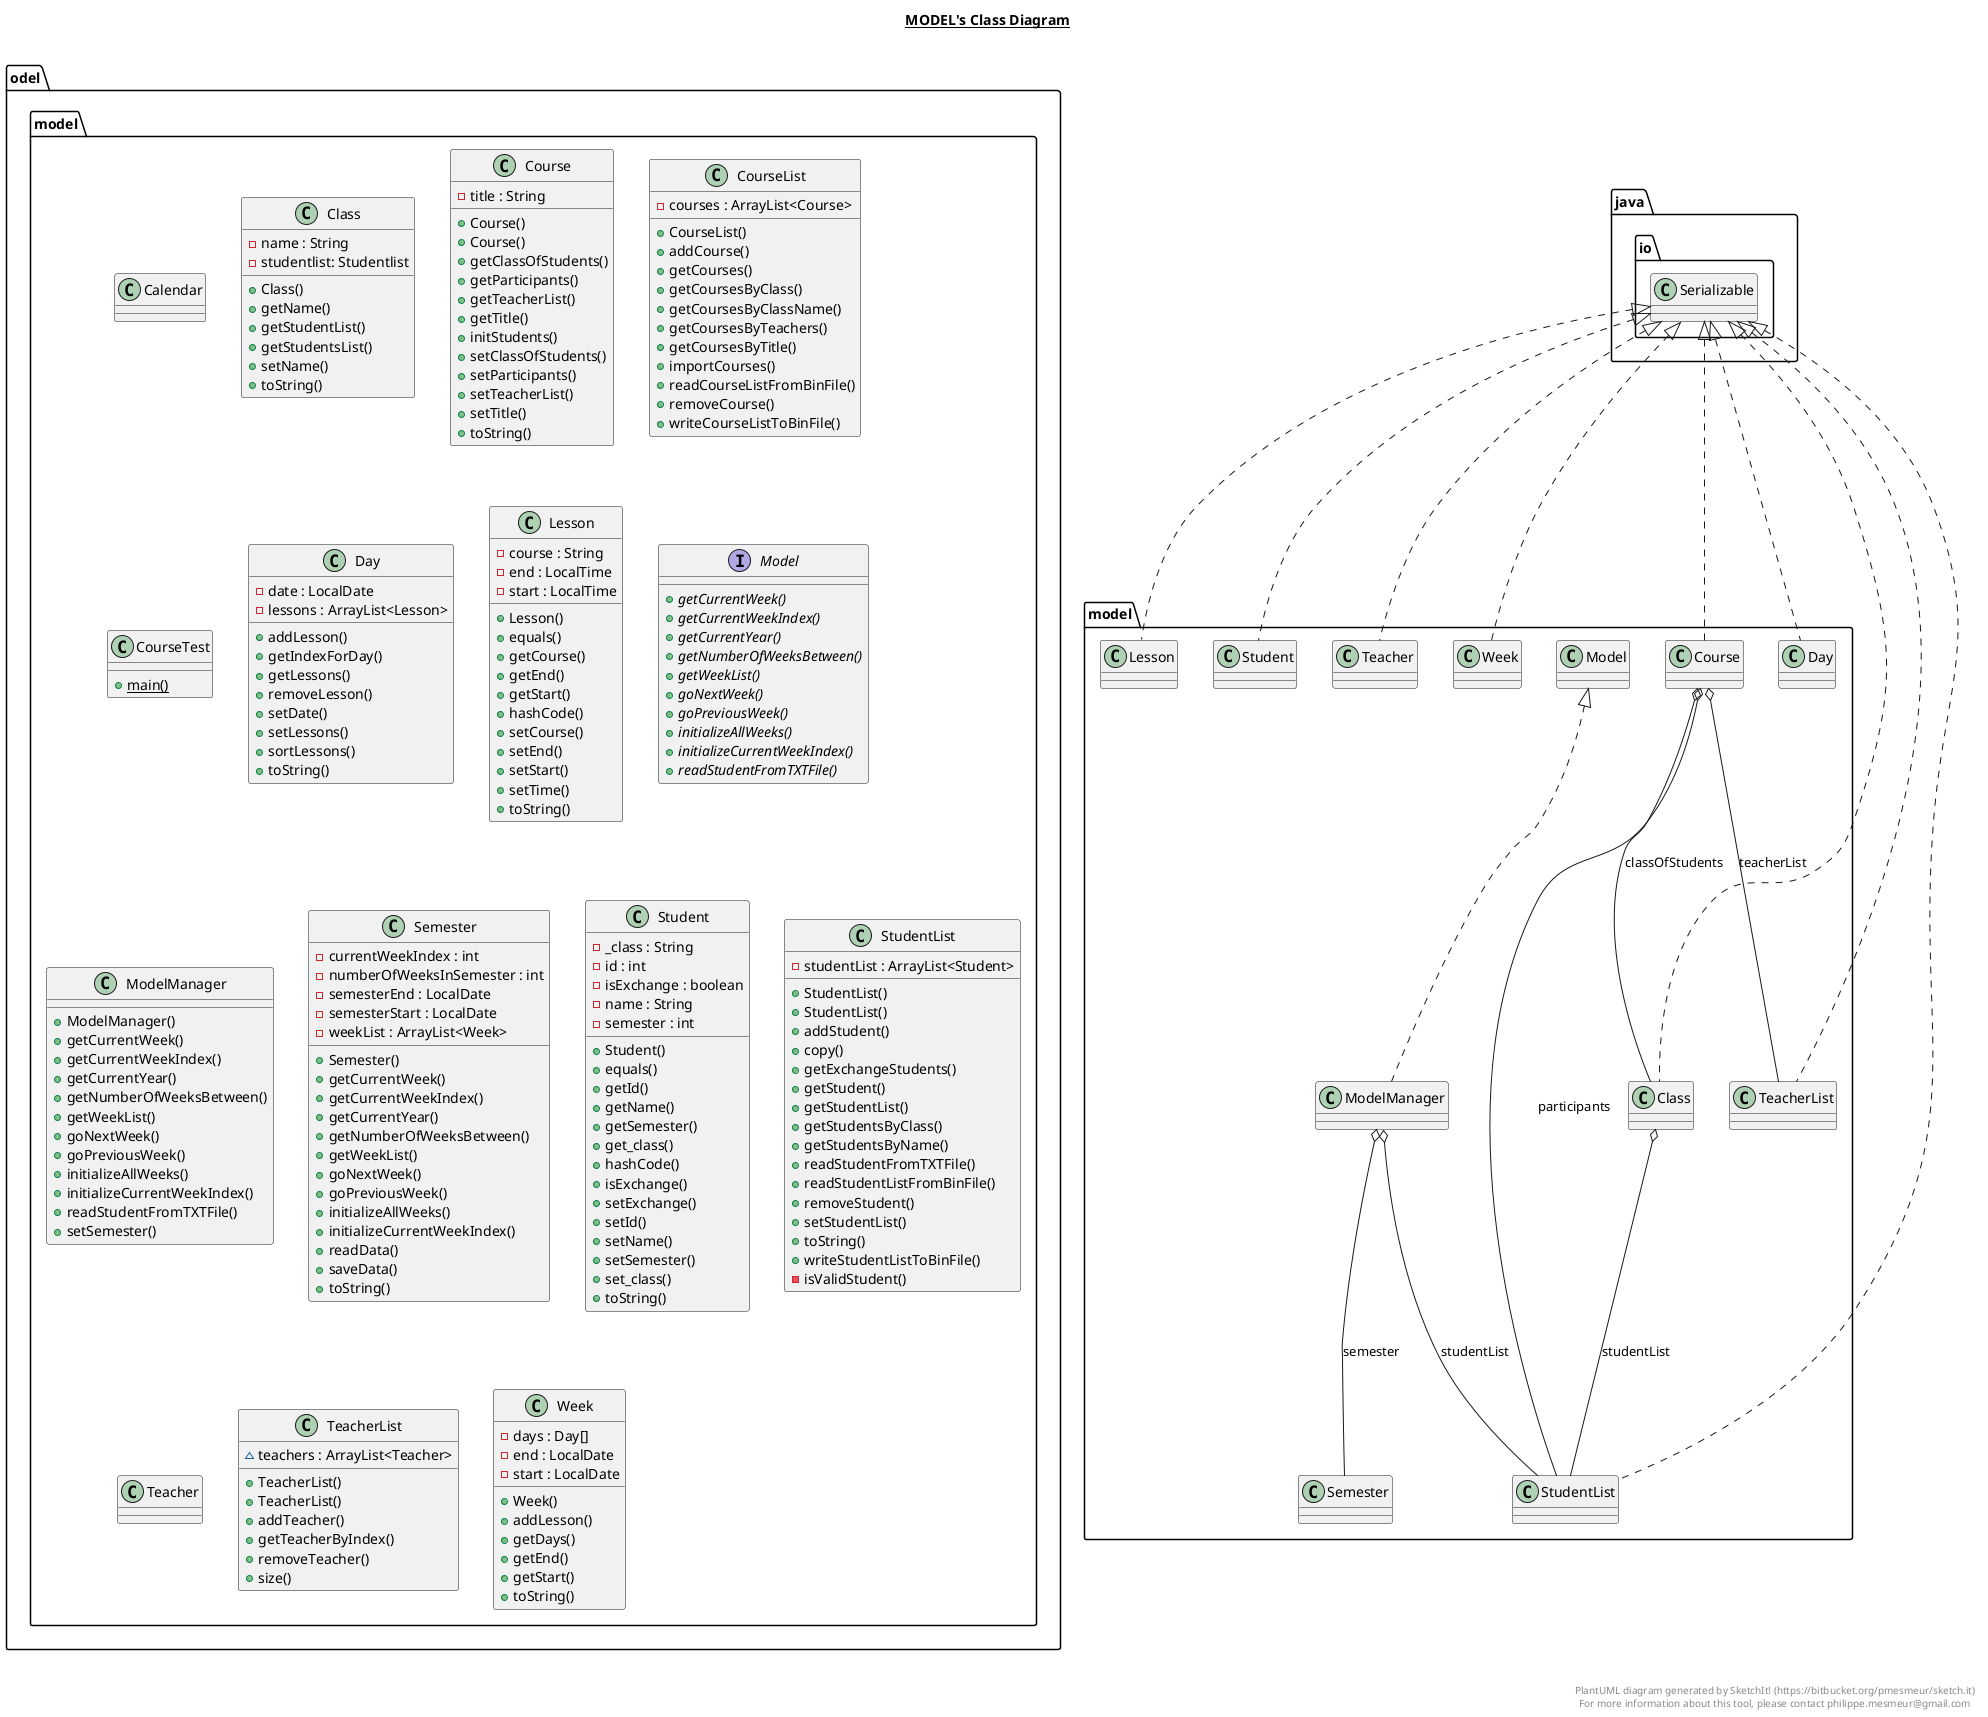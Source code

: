 @startuml

title __MODEL's Class Diagram__\n


    namespace odel {
      class model.Calendar {
      }
    }

  

    namespace odel {
      class model.Class {
          - name : String
          - studentlist: Studentlist
          + Class()
          + getName()
          + getStudentList()
          + getStudentsList()
          + setName()
          + toString()
      }
    }

  


    namespace odel {
      class model.Course {
          - title : String
          + Course()
          + Course()
          + getClassOfStudents()
          + getParticipants()
          + getTeacherList()
          + getTitle()
          + initStudents()
          + setClassOfStudents()
          + setParticipants()
          + setTeacherList()
          + setTitle()
          + toString()
      }
    }

  


    namespace odel {
      class model.CourseList {
          - courses : ArrayList<Course>
          + CourseList()
          + addCourse()
          + getCourses()
          + getCoursesByClass()
          + getCoursesByClassName()
          + getCoursesByTeachers()
          + getCoursesByTitle()
          + importCourses()
          + readCourseListFromBinFile()
          + removeCourse()
          + writeCourseListToBinFile()
      }
    }

  


    namespace odel {
      class model.CourseTest {
          {static} + main()
      }
    }

  


    namespace odel {
      class model.Day {
          - date : LocalDate
          - lessons : ArrayList<Lesson>
          + addLesson()
          + getIndexForDay()
          + getLessons()
          + removeLesson()
          + setDate()
          + setLessons()
          + sortLessons()
          + toString()
      }
    }

  

    namespace odel {
      class model.Lesson {
          - course : String
          - end : LocalTime
          - start : LocalTime
          + Lesson()
          + equals()
          + getCourse()
          + getEnd()
          + getStart()
          + hashCode()
          + setCourse()
          + setEnd()
          + setStart()
          + setTime()
          + toString()
      }
    }

  


    namespace odel {
      interface model.Model {
          {abstract} + getCurrentWeek()
          {abstract} + getCurrentWeekIndex()
          {abstract} + getCurrentYear()
          {abstract} + getNumberOfWeeksBetween()
          {abstract} + getWeekList()
          {abstract} + goNextWeek()
          {abstract} + goPreviousWeek()
          {abstract} + initializeAllWeeks()
          {abstract} + initializeCurrentWeekIndex()
          {abstract} + readStudentFromTXTFile()
      }
    }

  


    namespace odel {
      class model.ModelManager {
          + ModelManager()
          + getCurrentWeek()
          + getCurrentWeekIndex()
          + getCurrentYear()
          + getNumberOfWeeksBetween()
          + getWeekList()
          + goNextWeek()
          + goPreviousWeek()
          + initializeAllWeeks()
          + initializeCurrentWeekIndex()
          + readStudentFromTXTFile()
          + setSemester()
      }
    }

  


    namespace odel {
      class model.Semester {
          - currentWeekIndex : int
          - numberOfWeeksInSemester : int
          - semesterEnd : LocalDate
          - semesterStart : LocalDate
          - weekList : ArrayList<Week>
          + Semester()
          + getCurrentWeek()
          + getCurrentWeekIndex()
          + getCurrentYear()
          + getNumberOfWeeksBetween()
          + getWeekList()
          + goNextWeek()
          + goPreviousWeek()
          + initializeAllWeeks()
          + initializeCurrentWeekIndex()
          + readData()
          + saveData()
          + toString()
      }
    }

  


    namespace odel {
      class model.Student {
          - _class : String
          - id : int
          - isExchange : boolean
          - name : String
          - semester : int
          + Student()
          + equals()
          + getId()
          + getName()
          + getSemester()
          + get_class()
          + hashCode()
          + isExchange()
          + setExchange()
          + setId()
          + setName()
          + setSemester()
          + set_class()
          + toString()
      }
    }

  


    namespace odel {
      class model.StudentList {
          - studentList : ArrayList<Student>
          + StudentList()
          + StudentList()
          + addStudent()
          + copy()
          + getExchangeStudents()
          + getStudent()
          + getStudentList()
          + getStudentsByClass()
          + getStudentsByName()
          + readStudentFromTXTFile()
          + readStudentListFromBinFile()
          + removeStudent()
          + setStudentList()
          + toString()
          + writeStudentListToBinFile()
          - isValidStudent()
      }
    }

  


    namespace odel {
      class model.Teacher {
      }
    }

  


    namespace odel {
      class model.TeacherList {
          ~ teachers : ArrayList<Teacher>
          + TeacherList()
          + TeacherList()
          + addTeacher()
          + getTeacherByIndex()
          + removeTeacher()
          + size()
      }
    }

  


    namespace odel {
      class model.Week {
          - days : Day[]
          - end : LocalDate
          - start : LocalDate
          + Week()
          + addLesson()
          + getDays()
          + getEnd()
          + getStart()
          + toString()
      }
    }

  

  model.Class .up.|> java.io.Serializable
  model.Class o-- model.StudentList : studentList
  model.Course .up.|> java.io.Serializable
  model.Course o-- model.Class : classOfStudents
  model.Course o-- model.StudentList : participants
  model.Course o-- model.TeacherList : teacherList
  model.Day .up.|> java.io.Serializable
  model.Lesson .up.|> java.io.Serializable
  model.ModelManager .up.|> model.Model
  model.ModelManager o-- model.Semester : semester
  model.ModelManager o-- model.StudentList : studentList
  model.Student .up.|> java.io.Serializable
  model.StudentList .up.|> java.io.Serializable
  model.Teacher .up.|> java.io.Serializable
  model.TeacherList .up.|> java.io.Serializable
  model.Week .up.|> java.io.Serializable


right footer


PlantUML diagram generated by SketchIt! (https://bitbucket.org/pmesmeur/sketch.it)
For more information about this tool, please contact philippe.mesmeur@gmail.com
endfooter

@enduml
